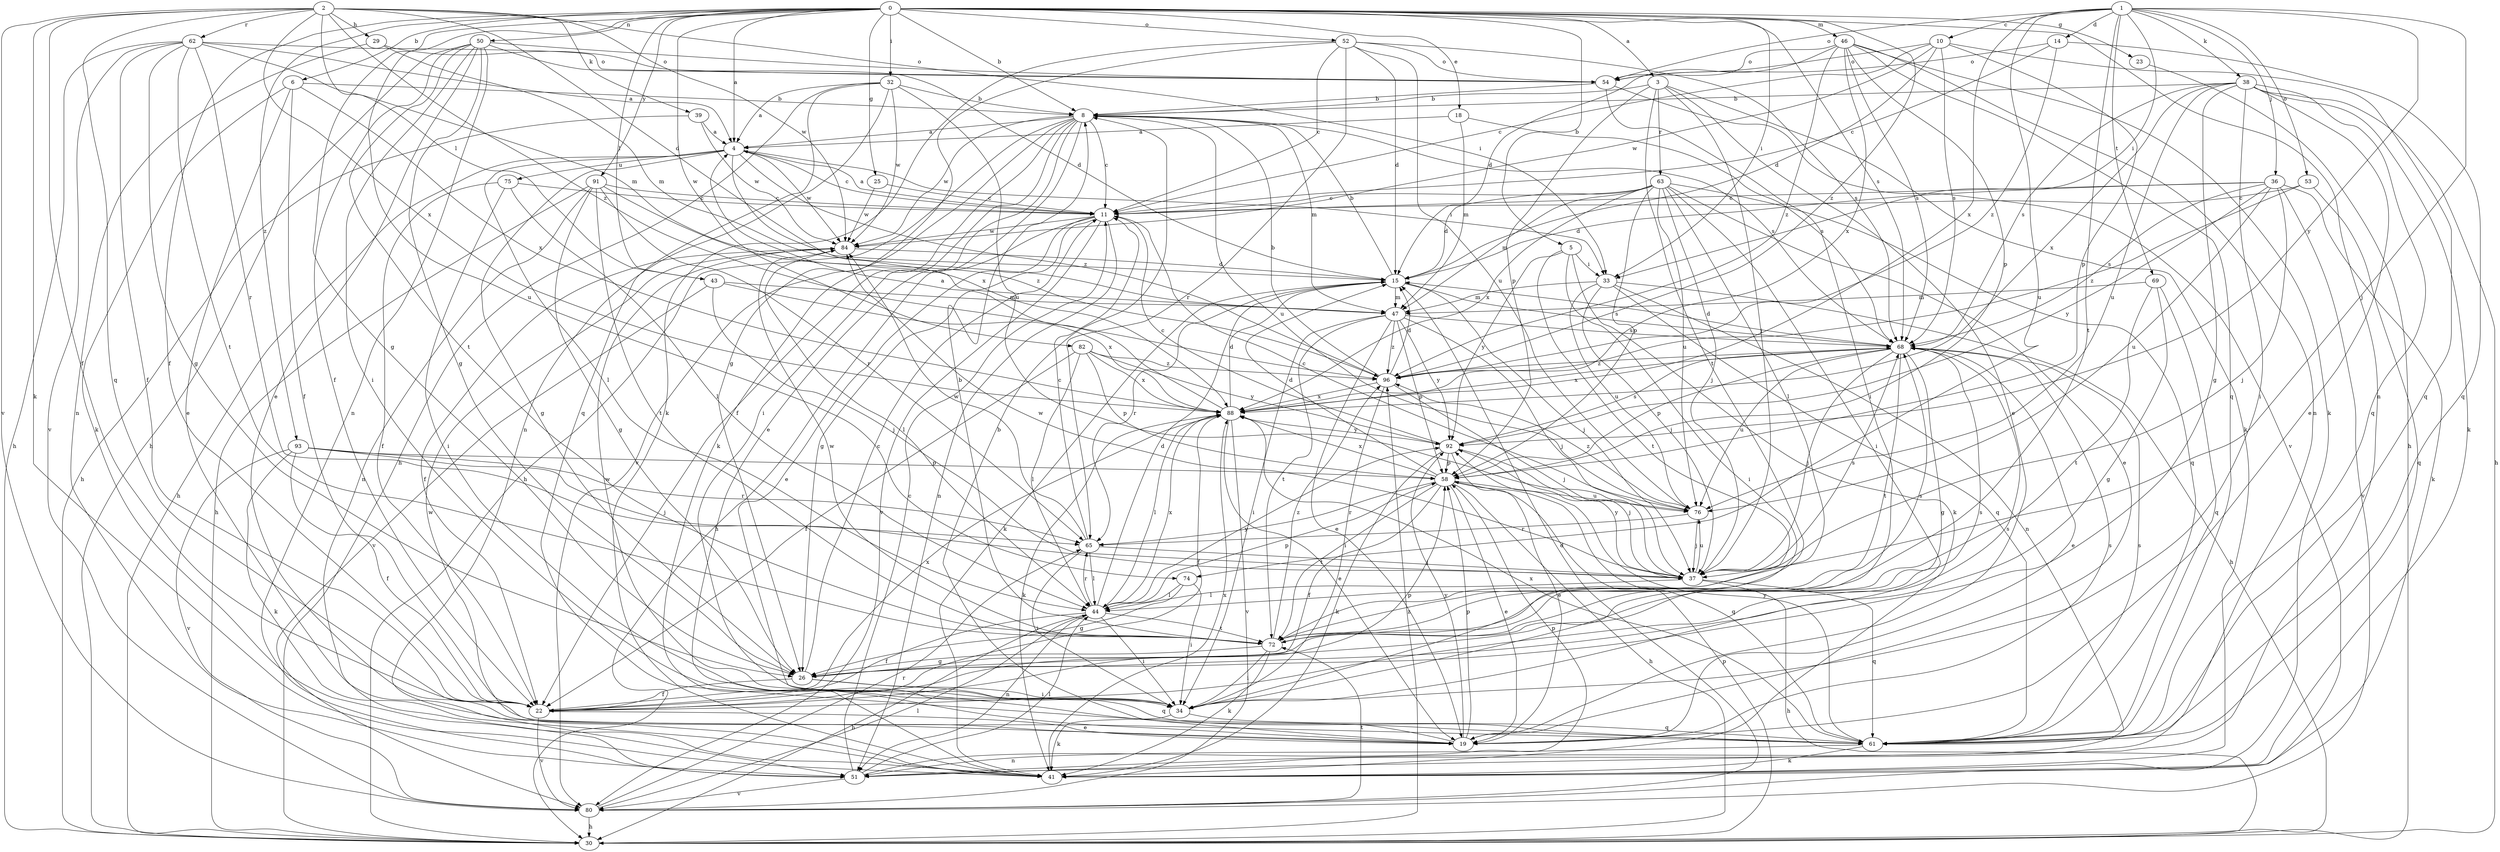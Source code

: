 strict digraph  {
0;
1;
2;
3;
4;
5;
6;
8;
10;
11;
14;
15;
18;
19;
22;
23;
25;
26;
29;
30;
32;
33;
34;
36;
37;
38;
39;
41;
43;
44;
46;
47;
50;
51;
52;
53;
54;
58;
61;
62;
63;
65;
68;
69;
72;
74;
75;
76;
80;
82;
84;
88;
91;
92;
93;
96;
0 -> 3  [label=a];
0 -> 4  [label=a];
0 -> 5  [label=b];
0 -> 6  [label=b];
0 -> 8  [label=b];
0 -> 18  [label=e];
0 -> 22  [label=f];
0 -> 23  [label=g];
0 -> 25  [label=g];
0 -> 26  [label=g];
0 -> 32  [label=i];
0 -> 33  [label=i];
0 -> 43  [label=l];
0 -> 46  [label=m];
0 -> 50  [label=n];
0 -> 51  [label=n];
0 -> 52  [label=o];
0 -> 68  [label=s];
0 -> 74  [label=u];
0 -> 82  [label=w];
0 -> 91  [label=y];
0 -> 93  [label=z];
0 -> 96  [label=z];
1 -> 10  [label=c];
1 -> 14  [label=d];
1 -> 33  [label=i];
1 -> 36  [label=j];
1 -> 37  [label=j];
1 -> 38  [label=k];
1 -> 53  [label=o];
1 -> 54  [label=o];
1 -> 69  [label=t];
1 -> 72  [label=t];
1 -> 74  [label=u];
1 -> 88  [label=x];
1 -> 92  [label=y];
2 -> 15  [label=d];
2 -> 22  [label=f];
2 -> 29  [label=h];
2 -> 33  [label=i];
2 -> 39  [label=k];
2 -> 41  [label=k];
2 -> 43  [label=l];
2 -> 61  [label=q];
2 -> 62  [label=r];
2 -> 80  [label=v];
2 -> 84  [label=w];
2 -> 88  [label=x];
2 -> 96  [label=z];
3 -> 8  [label=b];
3 -> 19  [label=e];
3 -> 37  [label=j];
3 -> 41  [label=k];
3 -> 58  [label=p];
3 -> 63  [label=r];
3 -> 72  [label=t];
4 -> 11  [label=c];
4 -> 26  [label=g];
4 -> 30  [label=h];
4 -> 33  [label=i];
4 -> 44  [label=l];
4 -> 75  [label=u];
4 -> 84  [label=w];
4 -> 88  [label=x];
4 -> 96  [label=z];
5 -> 33  [label=i];
5 -> 34  [label=i];
5 -> 41  [label=k];
5 -> 72  [label=t];
5 -> 92  [label=y];
6 -> 8  [label=b];
6 -> 19  [label=e];
6 -> 22  [label=f];
6 -> 41  [label=k];
6 -> 88  [label=x];
8 -> 4  [label=a];
8 -> 11  [label=c];
8 -> 19  [label=e];
8 -> 22  [label=f];
8 -> 30  [label=h];
8 -> 34  [label=i];
8 -> 41  [label=k];
8 -> 47  [label=m];
8 -> 68  [label=s];
8 -> 76  [label=u];
8 -> 80  [label=v];
8 -> 84  [label=w];
10 -> 11  [label=c];
10 -> 15  [label=d];
10 -> 54  [label=o];
10 -> 58  [label=p];
10 -> 61  [label=q];
10 -> 68  [label=s];
10 -> 84  [label=w];
11 -> 4  [label=a];
11 -> 19  [label=e];
11 -> 26  [label=g];
11 -> 30  [label=h];
11 -> 51  [label=n];
11 -> 80  [label=v];
11 -> 84  [label=w];
14 -> 11  [label=c];
14 -> 54  [label=o];
14 -> 61  [label=q];
14 -> 96  [label=z];
15 -> 8  [label=b];
15 -> 37  [label=j];
15 -> 41  [label=k];
15 -> 47  [label=m];
15 -> 65  [label=r];
15 -> 68  [label=s];
18 -> 4  [label=a];
18 -> 47  [label=m];
18 -> 68  [label=s];
19 -> 8  [label=b];
19 -> 58  [label=p];
19 -> 68  [label=s];
19 -> 92  [label=y];
22 -> 19  [label=e];
22 -> 58  [label=p];
22 -> 68  [label=s];
22 -> 80  [label=v];
22 -> 88  [label=x];
23 -> 30  [label=h];
25 -> 11  [label=c];
25 -> 84  [label=w];
26 -> 11  [label=c];
26 -> 22  [label=f];
26 -> 34  [label=i];
26 -> 61  [label=q];
26 -> 68  [label=s];
29 -> 47  [label=m];
29 -> 51  [label=n];
29 -> 54  [label=o];
30 -> 58  [label=p];
30 -> 96  [label=z];
32 -> 4  [label=a];
32 -> 8  [label=b];
32 -> 30  [label=h];
32 -> 51  [label=n];
32 -> 61  [label=q];
32 -> 76  [label=u];
32 -> 84  [label=w];
33 -> 30  [label=h];
33 -> 37  [label=j];
33 -> 47  [label=m];
33 -> 51  [label=n];
33 -> 61  [label=q];
33 -> 76  [label=u];
34 -> 41  [label=k];
34 -> 61  [label=q];
34 -> 84  [label=w];
36 -> 11  [label=c];
36 -> 15  [label=d];
36 -> 37  [label=j];
36 -> 41  [label=k];
36 -> 68  [label=s];
36 -> 76  [label=u];
36 -> 80  [label=v];
36 -> 92  [label=y];
37 -> 30  [label=h];
37 -> 44  [label=l];
37 -> 61  [label=q];
37 -> 68  [label=s];
37 -> 76  [label=u];
37 -> 84  [label=w];
37 -> 92  [label=y];
38 -> 8  [label=b];
38 -> 19  [label=e];
38 -> 26  [label=g];
38 -> 30  [label=h];
38 -> 34  [label=i];
38 -> 41  [label=k];
38 -> 61  [label=q];
38 -> 68  [label=s];
38 -> 76  [label=u];
38 -> 88  [label=x];
39 -> 4  [label=a];
39 -> 30  [label=h];
39 -> 84  [label=w];
41 -> 84  [label=w];
41 -> 88  [label=x];
43 -> 37  [label=j];
43 -> 47  [label=m];
43 -> 80  [label=v];
43 -> 88  [label=x];
44 -> 15  [label=d];
44 -> 22  [label=f];
44 -> 30  [label=h];
44 -> 34  [label=i];
44 -> 51  [label=n];
44 -> 58  [label=p];
44 -> 65  [label=r];
44 -> 72  [label=t];
44 -> 88  [label=x];
44 -> 92  [label=y];
46 -> 15  [label=d];
46 -> 41  [label=k];
46 -> 51  [label=n];
46 -> 54  [label=o];
46 -> 58  [label=p];
46 -> 61  [label=q];
46 -> 68  [label=s];
46 -> 88  [label=x];
46 -> 96  [label=z];
47 -> 19  [label=e];
47 -> 34  [label=i];
47 -> 37  [label=j];
47 -> 58  [label=p];
47 -> 68  [label=s];
47 -> 72  [label=t];
47 -> 92  [label=y];
47 -> 96  [label=z];
50 -> 15  [label=d];
50 -> 19  [label=e];
50 -> 22  [label=f];
50 -> 26  [label=g];
50 -> 30  [label=h];
50 -> 34  [label=i];
50 -> 51  [label=n];
50 -> 54  [label=o];
50 -> 72  [label=t];
51 -> 11  [label=c];
51 -> 44  [label=l];
51 -> 58  [label=p];
51 -> 80  [label=v];
52 -> 11  [label=c];
52 -> 15  [label=d];
52 -> 26  [label=g];
52 -> 41  [label=k];
52 -> 54  [label=o];
52 -> 65  [label=r];
52 -> 68  [label=s];
52 -> 76  [label=u];
53 -> 11  [label=c];
53 -> 61  [label=q];
53 -> 96  [label=z];
54 -> 8  [label=b];
54 -> 34  [label=i];
54 -> 80  [label=v];
58 -> 15  [label=d];
58 -> 19  [label=e];
58 -> 22  [label=f];
58 -> 30  [label=h];
58 -> 61  [label=q];
58 -> 65  [label=r];
58 -> 72  [label=t];
58 -> 76  [label=u];
58 -> 88  [label=x];
61 -> 41  [label=k];
61 -> 51  [label=n];
61 -> 68  [label=s];
61 -> 88  [label=x];
61 -> 92  [label=y];
62 -> 4  [label=a];
62 -> 22  [label=f];
62 -> 26  [label=g];
62 -> 30  [label=h];
62 -> 47  [label=m];
62 -> 54  [label=o];
62 -> 65  [label=r];
62 -> 72  [label=t];
62 -> 80  [label=v];
63 -> 11  [label=c];
63 -> 15  [label=d];
63 -> 19  [label=e];
63 -> 34  [label=i];
63 -> 37  [label=j];
63 -> 44  [label=l];
63 -> 47  [label=m];
63 -> 58  [label=p];
63 -> 61  [label=q];
63 -> 76  [label=u];
63 -> 88  [label=x];
65 -> 11  [label=c];
65 -> 34  [label=i];
65 -> 37  [label=j];
65 -> 44  [label=l];
65 -> 84  [label=w];
68 -> 15  [label=d];
68 -> 19  [label=e];
68 -> 26  [label=g];
68 -> 37  [label=j];
68 -> 58  [label=p];
68 -> 72  [label=t];
68 -> 76  [label=u];
68 -> 88  [label=x];
68 -> 96  [label=z];
69 -> 26  [label=g];
69 -> 47  [label=m];
69 -> 61  [label=q];
69 -> 72  [label=t];
72 -> 8  [label=b];
72 -> 26  [label=g];
72 -> 34  [label=i];
72 -> 41  [label=k];
72 -> 68  [label=s];
72 -> 84  [label=w];
72 -> 96  [label=z];
74 -> 26  [label=g];
74 -> 34  [label=i];
74 -> 44  [label=l];
75 -> 11  [label=c];
75 -> 22  [label=f];
75 -> 34  [label=i];
75 -> 44  [label=l];
76 -> 11  [label=c];
76 -> 37  [label=j];
76 -> 65  [label=r];
76 -> 96  [label=z];
80 -> 15  [label=d];
80 -> 30  [label=h];
80 -> 44  [label=l];
80 -> 65  [label=r];
80 -> 72  [label=t];
82 -> 22  [label=f];
82 -> 44  [label=l];
82 -> 58  [label=p];
82 -> 88  [label=x];
82 -> 92  [label=y];
82 -> 96  [label=z];
84 -> 15  [label=d];
84 -> 22  [label=f];
84 -> 44  [label=l];
88 -> 4  [label=a];
88 -> 15  [label=d];
88 -> 19  [label=e];
88 -> 22  [label=f];
88 -> 41  [label=k];
88 -> 44  [label=l];
88 -> 80  [label=v];
88 -> 92  [label=y];
91 -> 11  [label=c];
91 -> 26  [label=g];
91 -> 30  [label=h];
91 -> 51  [label=n];
91 -> 65  [label=r];
91 -> 72  [label=t];
91 -> 96  [label=z];
92 -> 11  [label=c];
92 -> 19  [label=e];
92 -> 37  [label=j];
92 -> 41  [label=k];
92 -> 58  [label=p];
92 -> 68  [label=s];
93 -> 22  [label=f];
93 -> 37  [label=j];
93 -> 41  [label=k];
93 -> 58  [label=p];
93 -> 65  [label=r];
93 -> 80  [label=v];
96 -> 8  [label=b];
96 -> 15  [label=d];
96 -> 34  [label=i];
96 -> 37  [label=j];
96 -> 88  [label=x];
}
